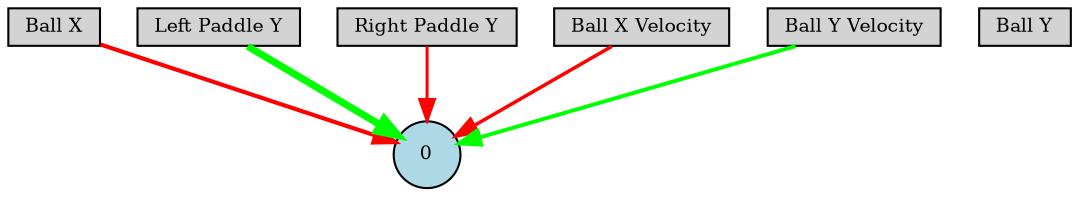 digraph {
	node [fontsize=9 height=0.2 shape=circle width=0.2]
	"Ball X" [fillcolor=lightgray shape=box style=filled]
	"Ball Y" [fillcolor=lightgray shape=box style=filled]
	"Left Paddle Y" [fillcolor=lightgray shape=box style=filled]
	"Right Paddle Y" [fillcolor=lightgray shape=box style=filled]
	"Ball X Velocity" [fillcolor=lightgray shape=box style=filled]
	"Ball Y Velocity" [fillcolor=lightgray shape=box style=filled]
	0 [fillcolor=lightblue style=filled]
	"Ball X" -> 0 [color=red penwidth=1.9927370073677186 style=solid]
	"Left Paddle Y" -> 0 [color=green penwidth=3.442984445511126 style=solid]
	"Right Paddle Y" -> 0 [color=red penwidth=1.4440642485223958 style=solid]
	"Ball X Velocity" -> 0 [color=red penwidth=1.6843687709441213 style=solid]
	"Ball Y Velocity" -> 0 [color=green penwidth=1.8910202480725968 style=solid]
}
